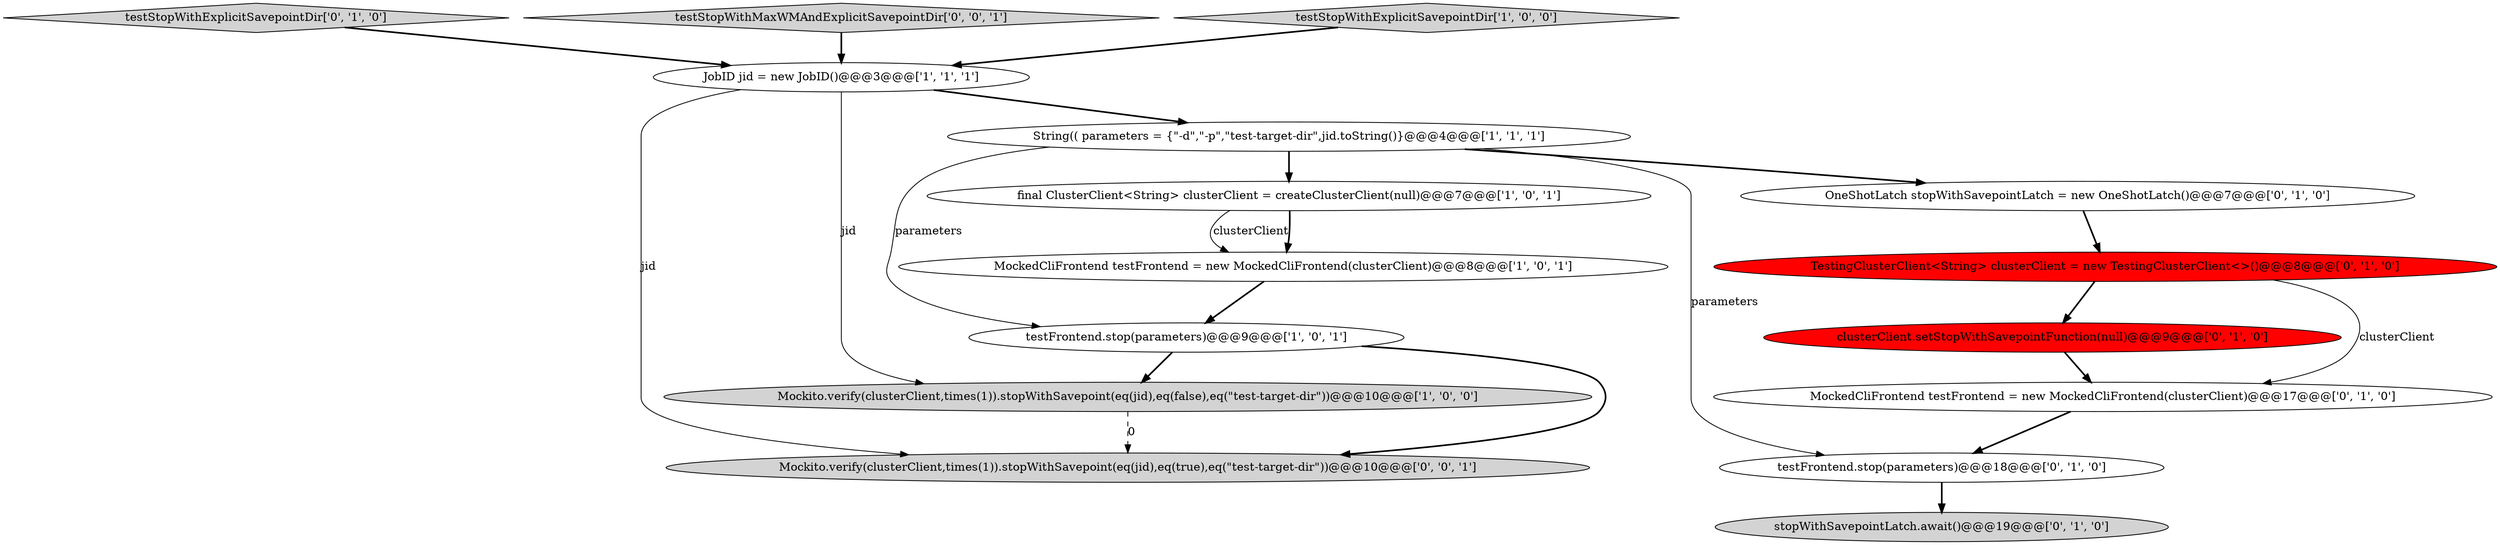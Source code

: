 digraph {
5 [style = filled, label = "JobID jid = new JobID()@@@3@@@['1', '1', '1']", fillcolor = white, shape = ellipse image = "AAA0AAABBB1BBB"];
2 [style = filled, label = "String(( parameters = {\"-d\",\"-p\",\"test-target-dir\",jid.toString()}@@@4@@@['1', '1', '1']", fillcolor = white, shape = ellipse image = "AAA0AAABBB1BBB"];
9 [style = filled, label = "stopWithSavepointLatch.await()@@@19@@@['0', '1', '0']", fillcolor = lightgray, shape = ellipse image = "AAA0AAABBB2BBB"];
14 [style = filled, label = "Mockito.verify(clusterClient,times(1)).stopWithSavepoint(eq(jid),eq(true),eq(\"test-target-dir\"))@@@10@@@['0', '0', '1']", fillcolor = lightgray, shape = ellipse image = "AAA0AAABBB3BBB"];
7 [style = filled, label = "testStopWithExplicitSavepointDir['0', '1', '0']", fillcolor = lightgray, shape = diamond image = "AAA0AAABBB2BBB"];
3 [style = filled, label = "MockedCliFrontend testFrontend = new MockedCliFrontend(clusterClient)@@@8@@@['1', '0', '1']", fillcolor = white, shape = ellipse image = "AAA0AAABBB1BBB"];
12 [style = filled, label = "clusterClient.setStopWithSavepointFunction(null)@@@9@@@['0', '1', '0']", fillcolor = red, shape = ellipse image = "AAA1AAABBB2BBB"];
15 [style = filled, label = "testStopWithMaxWMAndExplicitSavepointDir['0', '0', '1']", fillcolor = lightgray, shape = diamond image = "AAA0AAABBB3BBB"];
11 [style = filled, label = "testFrontend.stop(parameters)@@@18@@@['0', '1', '0']", fillcolor = white, shape = ellipse image = "AAA0AAABBB2BBB"];
6 [style = filled, label = "final ClusterClient<String> clusterClient = createClusterClient(null)@@@7@@@['1', '0', '1']", fillcolor = white, shape = ellipse image = "AAA0AAABBB1BBB"];
1 [style = filled, label = "Mockito.verify(clusterClient,times(1)).stopWithSavepoint(eq(jid),eq(false),eq(\"test-target-dir\"))@@@10@@@['1', '0', '0']", fillcolor = lightgray, shape = ellipse image = "AAA0AAABBB1BBB"];
4 [style = filled, label = "testStopWithExplicitSavepointDir['1', '0', '0']", fillcolor = lightgray, shape = diamond image = "AAA0AAABBB1BBB"];
0 [style = filled, label = "testFrontend.stop(parameters)@@@9@@@['1', '0', '1']", fillcolor = white, shape = ellipse image = "AAA0AAABBB1BBB"];
13 [style = filled, label = "TestingClusterClient<String> clusterClient = new TestingClusterClient<>()@@@8@@@['0', '1', '0']", fillcolor = red, shape = ellipse image = "AAA1AAABBB2BBB"];
10 [style = filled, label = "OneShotLatch stopWithSavepointLatch = new OneShotLatch()@@@7@@@['0', '1', '0']", fillcolor = white, shape = ellipse image = "AAA0AAABBB2BBB"];
8 [style = filled, label = "MockedCliFrontend testFrontend = new MockedCliFrontend(clusterClient)@@@17@@@['0', '1', '0']", fillcolor = white, shape = ellipse image = "AAA0AAABBB2BBB"];
6->3 [style = solid, label="clusterClient"];
6->3 [style = bold, label=""];
2->0 [style = solid, label="parameters"];
1->14 [style = dashed, label="0"];
2->6 [style = bold, label=""];
2->11 [style = solid, label="parameters"];
2->10 [style = bold, label=""];
11->9 [style = bold, label=""];
5->14 [style = solid, label="jid"];
15->5 [style = bold, label=""];
3->0 [style = bold, label=""];
5->2 [style = bold, label=""];
7->5 [style = bold, label=""];
0->14 [style = bold, label=""];
13->12 [style = bold, label=""];
10->13 [style = bold, label=""];
12->8 [style = bold, label=""];
0->1 [style = bold, label=""];
5->1 [style = solid, label="jid"];
8->11 [style = bold, label=""];
4->5 [style = bold, label=""];
13->8 [style = solid, label="clusterClient"];
}
